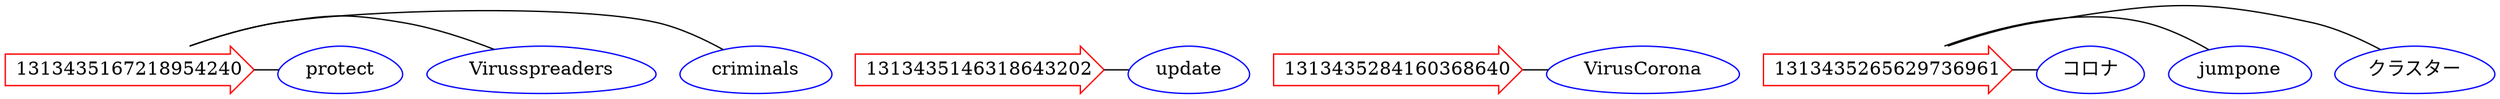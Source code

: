 graph {
	node [color=red shape=rarrow]
	1313435167218954240 [label=1313435167218954240]
	node [color=blue shape=egg]
	protect [label=protect]
	1313435167218954240 -- protect [constraint=false]
	node [color=blue shape=egg]
	Virusspreaders [label=Virusspreaders]
	1313435167218954240 -- Virusspreaders [constraint=false]
	node [color=blue shape=egg]
	criminals [label=criminals]
	1313435167218954240 -- criminals [constraint=false]
	node [color=red shape=rarrow]
	1313435146318643202 [label=1313435146318643202]
	node [color=blue shape=egg]
	update [label=update]
	1313435146318643202 -- update [constraint=false]
	node [color=red shape=rarrow]
	1313435284160368640 [label=1313435284160368640]
	node [color=blue shape=egg]
	VirusCorona [label=VirusCorona]
	1313435284160368640 -- VirusCorona [constraint=false]
	node [color=red shape=rarrow]
	1313435265629736961 [label=1313435265629736961]
	node [color=blue shape=egg]
	"コロナ" [label="コロナ"]
	1313435265629736961 -- "コロナ" [constraint=false]
	node [color=blue shape=egg]
	jumpone [label=jumpone]
	1313435265629736961 -- jumpone [constraint=false]
	node [color=blue shape=egg]
	"クラスター" [label="クラスター"]
	1313435265629736961 -- "クラスター" [constraint=false]
}
